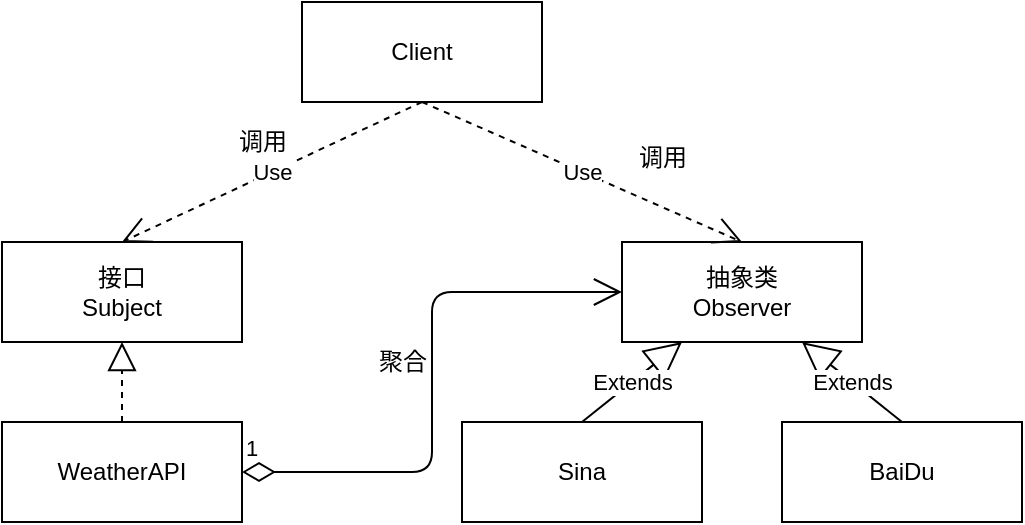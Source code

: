 <mxfile version="12.6.5" type="device"><diagram id="vgiVMKubK37ps7jWbS9A" name="第 1 页"><mxGraphModel dx="1024" dy="592" grid="1" gridSize="10" guides="1" tooltips="1" connect="1" arrows="1" fold="1" page="1" pageScale="1" pageWidth="3300" pageHeight="4681" math="0" shadow="0"><root><mxCell id="0"/><mxCell id="1" parent="0"/><mxCell id="m__LoOJyKDkIsgEdsu8d-1" value="抽象类&lt;br&gt;Observer" style="rounded=0;whiteSpace=wrap;html=1;" parent="1" vertex="1"><mxGeometry x="530" y="200" width="120" height="50" as="geometry"/></mxCell><mxCell id="m__LoOJyKDkIsgEdsu8d-2" value="接口&lt;br&gt;Subject" style="rounded=0;whiteSpace=wrap;html=1;" parent="1" vertex="1"><mxGeometry x="220" y="200" width="120" height="50" as="geometry"/></mxCell><mxCell id="m__LoOJyKDkIsgEdsu8d-3" value="Client" style="rounded=0;whiteSpace=wrap;html=1;" parent="1" vertex="1"><mxGeometry x="370" y="80" width="120" height="50" as="geometry"/></mxCell><mxCell id="m__LoOJyKDkIsgEdsu8d-4" value="WeatherAPI" style="rounded=0;whiteSpace=wrap;html=1;" parent="1" vertex="1"><mxGeometry x="220" y="290" width="120" height="50" as="geometry"/></mxCell><mxCell id="m__LoOJyKDkIsgEdsu8d-5" value="Sina" style="rounded=0;whiteSpace=wrap;html=1;" parent="1" vertex="1"><mxGeometry x="450" y="290" width="120" height="50" as="geometry"/></mxCell><mxCell id="m__LoOJyKDkIsgEdsu8d-6" value="BaiDu" style="rounded=0;whiteSpace=wrap;html=1;" parent="1" vertex="1"><mxGeometry x="610" y="290" width="120" height="50" as="geometry"/></mxCell><mxCell id="m__LoOJyKDkIsgEdsu8d-7" value="1" style="endArrow=open;html=1;endSize=12;startArrow=diamondThin;startSize=14;startFill=0;edgeStyle=orthogonalEdgeStyle;align=left;verticalAlign=bottom;entryX=0;entryY=0.5;entryDx=0;entryDy=0;exitX=1;exitY=0.5;exitDx=0;exitDy=0;" parent="1" source="m__LoOJyKDkIsgEdsu8d-4" target="m__LoOJyKDkIsgEdsu8d-1" edge="1"><mxGeometry x="-1" y="3" relative="1" as="geometry"><mxPoint x="220" y="360" as="sourcePoint"/><mxPoint x="380" y="360" as="targetPoint"/></mxGeometry></mxCell><mxCell id="m__LoOJyKDkIsgEdsu8d-8" value="" style="endArrow=block;dashed=1;endFill=0;endSize=12;html=1;entryX=0.5;entryY=1;entryDx=0;entryDy=0;" parent="1" source="m__LoOJyKDkIsgEdsu8d-4" target="m__LoOJyKDkIsgEdsu8d-2" edge="1"><mxGeometry width="160" relative="1" as="geometry"><mxPoint x="220" y="360" as="sourcePoint"/><mxPoint x="380" y="360" as="targetPoint"/></mxGeometry></mxCell><mxCell id="m__LoOJyKDkIsgEdsu8d-11" value="聚合" style="text;html=1;align=center;verticalAlign=middle;resizable=0;points=[];autosize=1;" parent="1" vertex="1"><mxGeometry x="400" y="250" width="40" height="20" as="geometry"/></mxCell><mxCell id="m__LoOJyKDkIsgEdsu8d-14" value="Use" style="endArrow=open;endSize=12;dashed=1;html=1;exitX=0.5;exitY=1;exitDx=0;exitDy=0;entryX=0.5;entryY=0;entryDx=0;entryDy=0;" parent="1" source="m__LoOJyKDkIsgEdsu8d-3" target="m__LoOJyKDkIsgEdsu8d-2" edge="1"><mxGeometry width="160" relative="1" as="geometry"><mxPoint x="220" y="360" as="sourcePoint"/><mxPoint x="380" y="360" as="targetPoint"/></mxGeometry></mxCell><mxCell id="m__LoOJyKDkIsgEdsu8d-15" value="Use" style="endArrow=open;endSize=12;dashed=1;html=1;exitX=0.5;exitY=1;exitDx=0;exitDy=0;entryX=0.5;entryY=0;entryDx=0;entryDy=0;" parent="1" source="m__LoOJyKDkIsgEdsu8d-3" target="m__LoOJyKDkIsgEdsu8d-1" edge="1"><mxGeometry width="160" relative="1" as="geometry"><mxPoint x="440" y="140" as="sourcePoint"/><mxPoint x="290" y="210" as="targetPoint"/></mxGeometry></mxCell><mxCell id="m__LoOJyKDkIsgEdsu8d-16" value="调用" style="text;html=1;align=center;verticalAlign=middle;resizable=0;points=[];autosize=1;" parent="1" vertex="1"><mxGeometry x="530" y="148" width="40" height="20" as="geometry"/></mxCell><mxCell id="m__LoOJyKDkIsgEdsu8d-17" value="调用" style="text;html=1;align=center;verticalAlign=middle;resizable=0;points=[];autosize=1;" parent="1" vertex="1"><mxGeometry x="330" y="140" width="40" height="20" as="geometry"/></mxCell><mxCell id="GGyBYz1cZETlmkUuP-5M-2" value="Extends" style="endArrow=block;endSize=16;endFill=0;html=1;entryX=0.25;entryY=1;entryDx=0;entryDy=0;exitX=0.5;exitY=0;exitDx=0;exitDy=0;" edge="1" parent="1" source="m__LoOJyKDkIsgEdsu8d-5" target="m__LoOJyKDkIsgEdsu8d-1"><mxGeometry width="160" relative="1" as="geometry"><mxPoint x="220" y="360" as="sourcePoint"/><mxPoint x="380" y="360" as="targetPoint"/></mxGeometry></mxCell><mxCell id="GGyBYz1cZETlmkUuP-5M-3" value="Extends" style="endArrow=block;endSize=16;endFill=0;html=1;entryX=0.75;entryY=1;entryDx=0;entryDy=0;exitX=0.5;exitY=0;exitDx=0;exitDy=0;" edge="1" parent="1" source="m__LoOJyKDkIsgEdsu8d-6" target="m__LoOJyKDkIsgEdsu8d-1"><mxGeometry width="160" relative="1" as="geometry"><mxPoint x="220" y="360" as="sourcePoint"/><mxPoint x="380" y="360" as="targetPoint"/></mxGeometry></mxCell></root></mxGraphModel></diagram></mxfile>